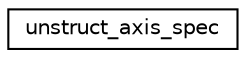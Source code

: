 digraph "Graphical Class Hierarchy"
{
 // INTERACTIVE_SVG=YES
 // LATEX_PDF_SIZE
  edge [fontname="Helvetica",fontsize="10",labelfontname="Helvetica",labelfontsize="10"];
  node [fontname="Helvetica",fontsize="10",shape=record];
  rankdir="LR";
  Node0 [label="unstruct_axis_spec",height=0.2,width=0.4,color="black", fillcolor="white", style="filled",URL="$structmpp__domains__mod_1_1unstruct__axis__spec.html",tooltip="Private type for axis specification data for an unstructured grid."];
}
